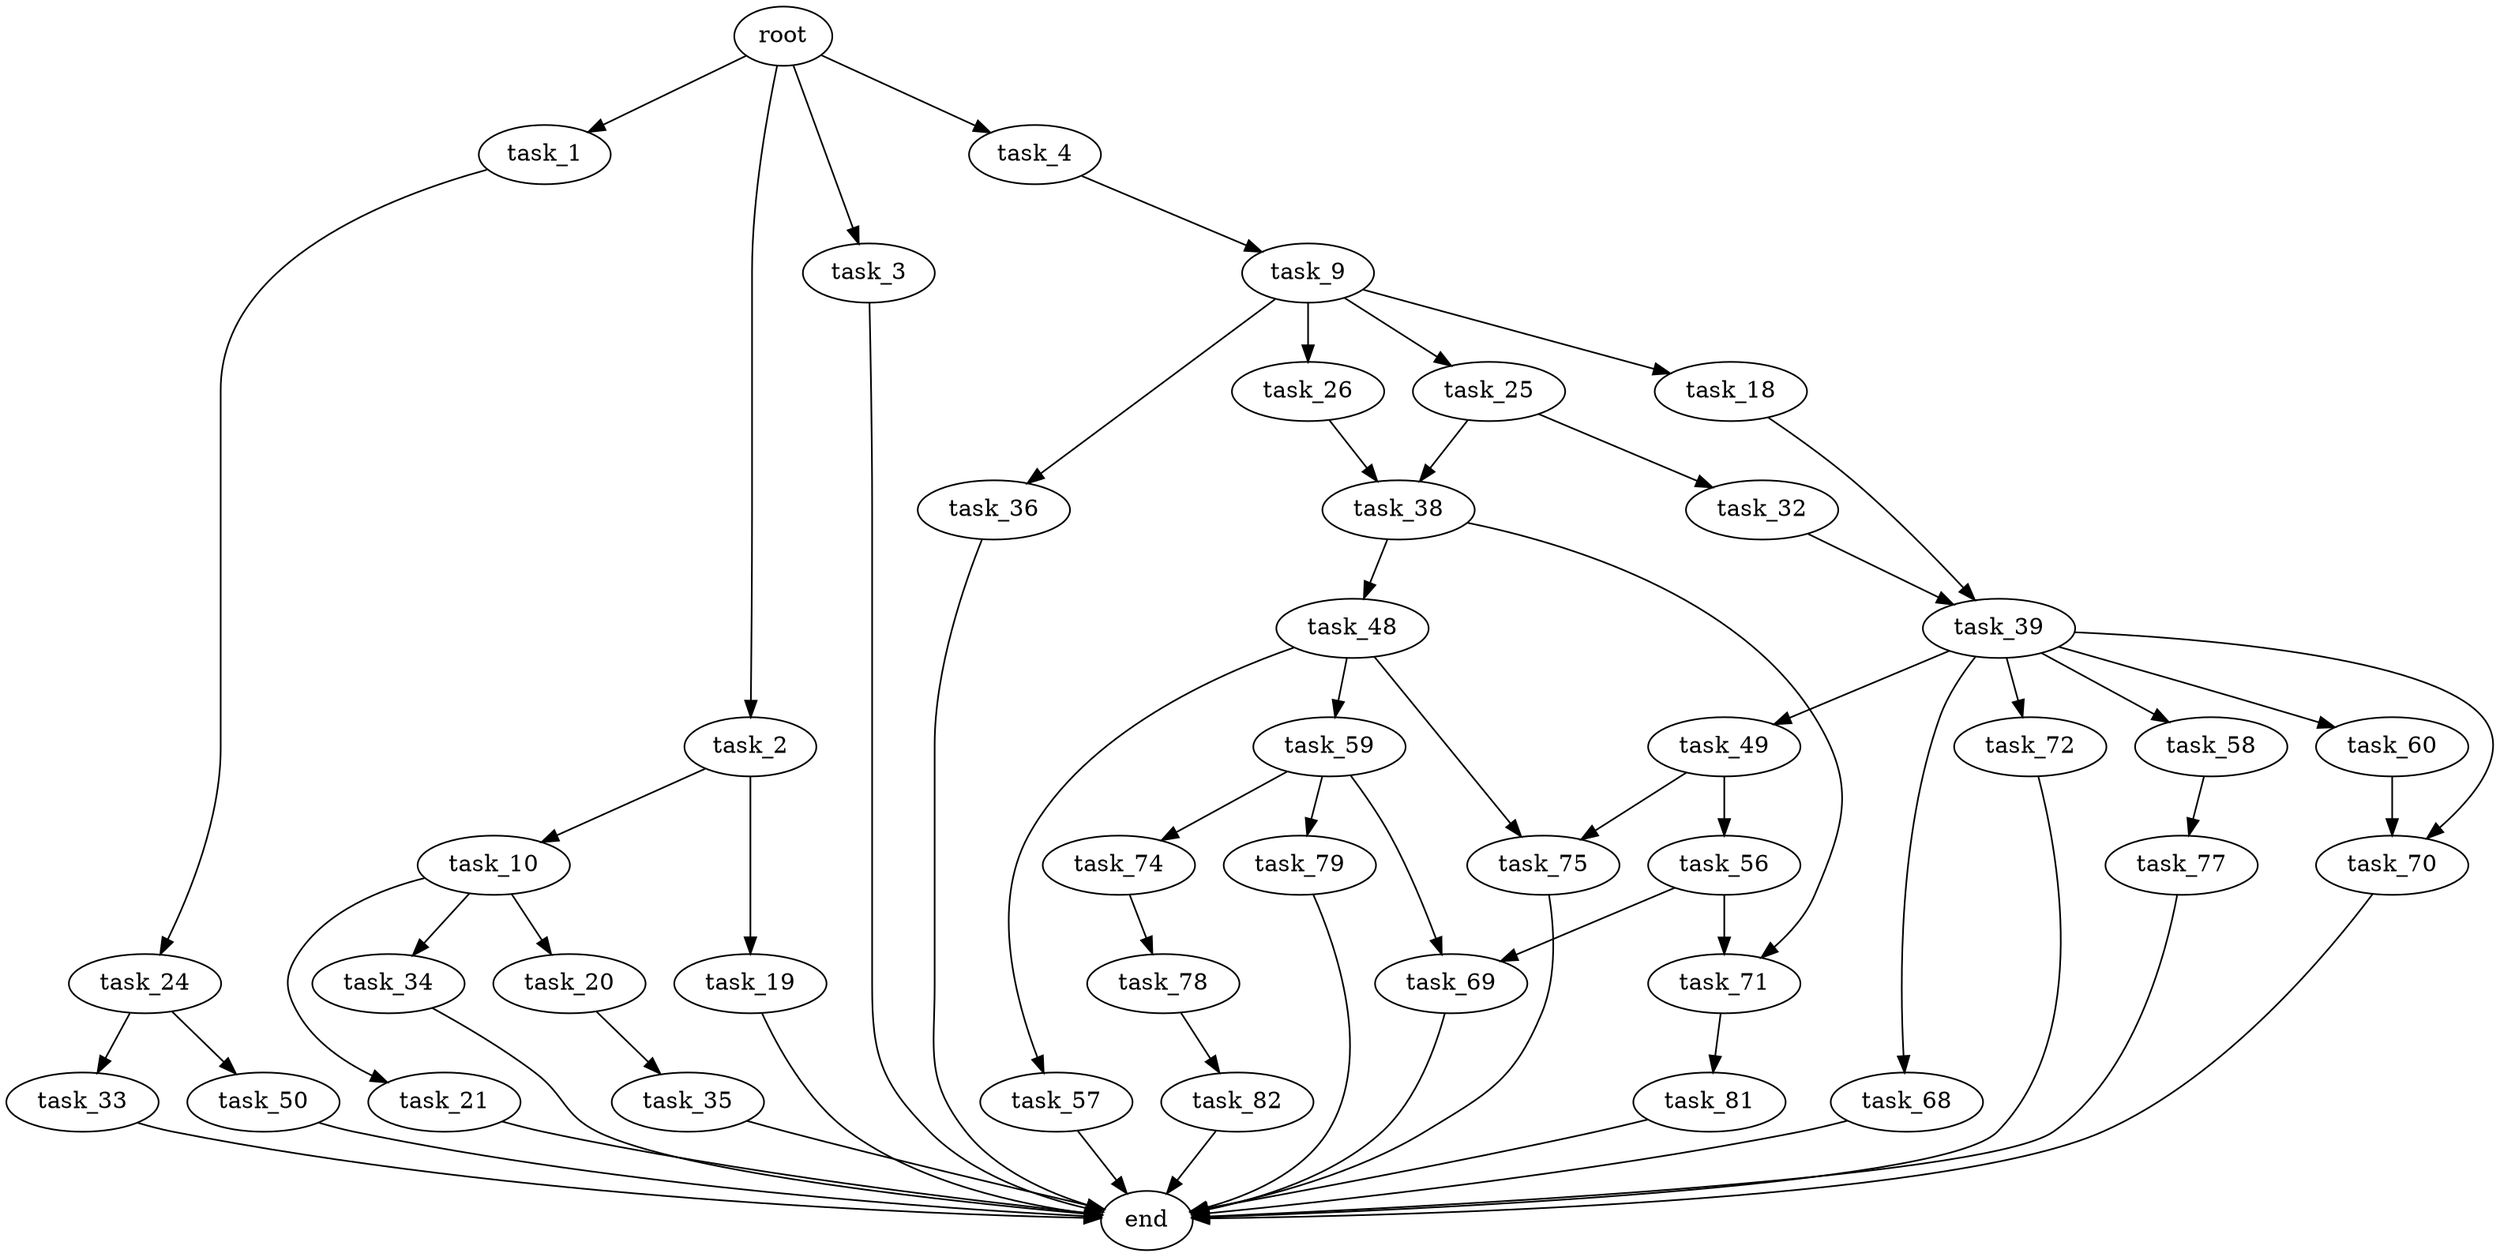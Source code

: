 digraph G {
  root [size="0.000000"];
  task_1 [size="6553777463.000000"];
  task_2 [size="75697336044.000000"];
  task_3 [size="8589934592.000000"];
  task_4 [size="368293445632.000000"];
  task_9 [size="2391510531.000000"];
  task_10 [size="21283230775.000000"];
  task_18 [size="29722194040.000000"];
  task_19 [size="4808910053.000000"];
  task_20 [size="13317049559.000000"];
  task_21 [size="355456290851.000000"];
  task_24 [size="8589934592.000000"];
  task_25 [size="400466830098.000000"];
  task_26 [size="68719476736.000000"];
  task_32 [size="1073741824000.000000"];
  task_33 [size="221065569392.000000"];
  task_34 [size="1073741824000.000000"];
  task_35 [size="18516597698.000000"];
  task_36 [size="521350649145.000000"];
  task_38 [size="473586606642.000000"];
  task_39 [size="68719476736.000000"];
  task_48 [size="10573480163.000000"];
  task_49 [size="1013089670.000000"];
  task_50 [size="8589934592.000000"];
  task_56 [size="720960861058.000000"];
  task_57 [size="28991029248.000000"];
  task_58 [size="25791715268.000000"];
  task_59 [size="66392911512.000000"];
  task_60 [size="6998984178.000000"];
  task_68 [size="10072450467.000000"];
  task_69 [size="4750060041.000000"];
  task_70 [size="115554485647.000000"];
  task_71 [size="549755813888.000000"];
  task_72 [size="6792615984.000000"];
  task_74 [size="782757789696.000000"];
  task_75 [size="62926955753.000000"];
  task_77 [size="392479646356.000000"];
  task_78 [size="658580271581.000000"];
  task_79 [size="81550510167.000000"];
  task_81 [size="47056451057.000000"];
  task_82 [size="40774969668.000000"];
  end [size="0.000000"];

  root -> task_1 [size="1.000000"];
  root -> task_2 [size="1.000000"];
  root -> task_3 [size="1.000000"];
  root -> task_4 [size="1.000000"];
  task_1 -> task_24 [size="134217728.000000"];
  task_2 -> task_10 [size="75497472.000000"];
  task_2 -> task_19 [size="75497472.000000"];
  task_3 -> end [size="1.000000"];
  task_4 -> task_9 [size="411041792.000000"];
  task_9 -> task_18 [size="134217728.000000"];
  task_9 -> task_25 [size="134217728.000000"];
  task_9 -> task_26 [size="134217728.000000"];
  task_9 -> task_36 [size="134217728.000000"];
  task_10 -> task_20 [size="411041792.000000"];
  task_10 -> task_21 [size="411041792.000000"];
  task_10 -> task_34 [size="411041792.000000"];
  task_18 -> task_39 [size="33554432.000000"];
  task_19 -> end [size="1.000000"];
  task_20 -> task_35 [size="33554432.000000"];
  task_21 -> end [size="1.000000"];
  task_24 -> task_33 [size="33554432.000000"];
  task_24 -> task_50 [size="33554432.000000"];
  task_25 -> task_32 [size="301989888.000000"];
  task_25 -> task_38 [size="301989888.000000"];
  task_26 -> task_38 [size="134217728.000000"];
  task_32 -> task_39 [size="838860800.000000"];
  task_33 -> end [size="1.000000"];
  task_34 -> end [size="1.000000"];
  task_35 -> end [size="1.000000"];
  task_36 -> end [size="1.000000"];
  task_38 -> task_48 [size="536870912.000000"];
  task_38 -> task_71 [size="536870912.000000"];
  task_39 -> task_49 [size="134217728.000000"];
  task_39 -> task_58 [size="134217728.000000"];
  task_39 -> task_60 [size="134217728.000000"];
  task_39 -> task_68 [size="134217728.000000"];
  task_39 -> task_70 [size="134217728.000000"];
  task_39 -> task_72 [size="134217728.000000"];
  task_48 -> task_57 [size="33554432.000000"];
  task_48 -> task_59 [size="33554432.000000"];
  task_48 -> task_75 [size="33554432.000000"];
  task_49 -> task_56 [size="75497472.000000"];
  task_49 -> task_75 [size="75497472.000000"];
  task_50 -> end [size="1.000000"];
  task_56 -> task_69 [size="536870912.000000"];
  task_56 -> task_71 [size="536870912.000000"];
  task_57 -> end [size="1.000000"];
  task_58 -> task_77 [size="33554432.000000"];
  task_59 -> task_69 [size="301989888.000000"];
  task_59 -> task_74 [size="301989888.000000"];
  task_59 -> task_79 [size="301989888.000000"];
  task_60 -> task_70 [size="536870912.000000"];
  task_68 -> end [size="1.000000"];
  task_69 -> end [size="1.000000"];
  task_70 -> end [size="1.000000"];
  task_71 -> task_81 [size="536870912.000000"];
  task_72 -> end [size="1.000000"];
  task_74 -> task_78 [size="679477248.000000"];
  task_75 -> end [size="1.000000"];
  task_77 -> end [size="1.000000"];
  task_78 -> task_82 [size="679477248.000000"];
  task_79 -> end [size="1.000000"];
  task_81 -> end [size="1.000000"];
  task_82 -> end [size="1.000000"];
}
